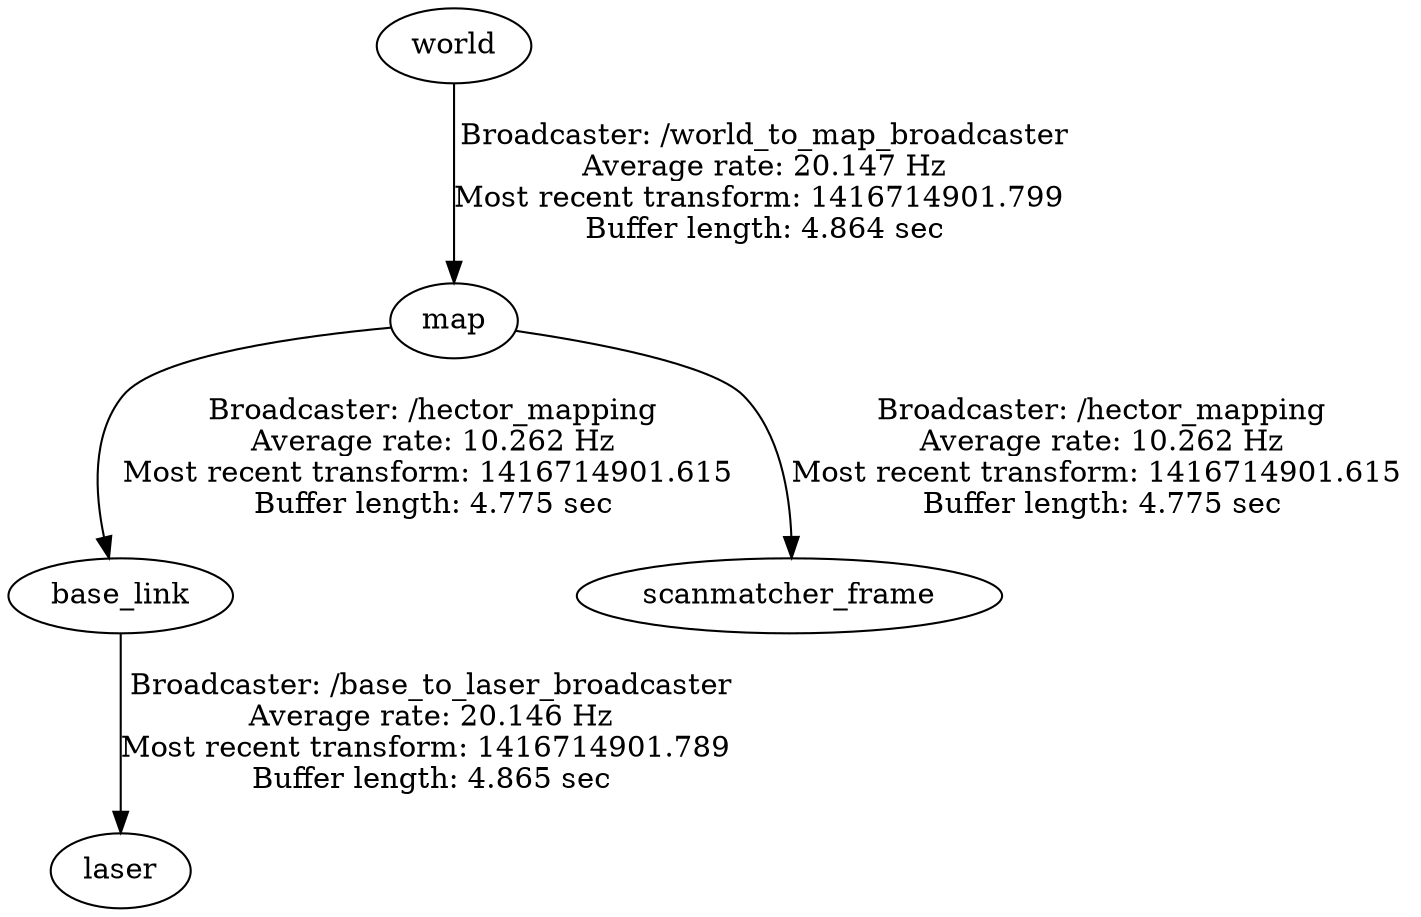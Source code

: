 digraph G {
"base_link" -> "laser"[label="Broadcaster: /base_to_laser_broadcaster\nAverage rate: 20.146 Hz\nMost recent transform: 1416714901.789 \nBuffer length: 4.865 sec\n"];
"map" -> "base_link"[label="Broadcaster: /hector_mapping\nAverage rate: 10.262 Hz\nMost recent transform: 1416714901.615 \nBuffer length: 4.775 sec\n"];
"world" -> "map"[label="Broadcaster: /world_to_map_broadcaster\nAverage rate: 20.147 Hz\nMost recent transform: 1416714901.799 \nBuffer length: 4.864 sec\n"];
"map" -> "scanmatcher_frame"[label="Broadcaster: /hector_mapping\nAverage rate: 10.262 Hz\nMost recent transform: 1416714901.615 \nBuffer length: 4.775 sec\n"];
}